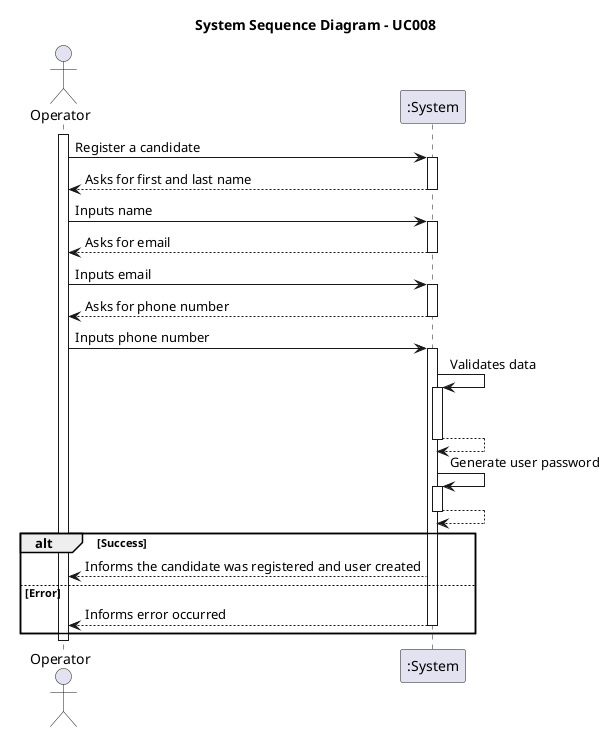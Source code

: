 @startuml

title System Sequence Diagram - UC008
actor Operator as Operator
participant ":System" as System

activate Operator

    Operator -> System : Register a candidate
    activate System

    System --> Operator : Asks for first and last name
    deactivate System

    Operator -> System : Inputs name
    activate System

    System --> Operator : Asks for email
    deactivate System

    Operator -> System : Inputs email
    activate System

    System --> Operator : Asks for phone number
    deactivate System

    Operator -> System : Inputs phone number
    activate System

    System -> System : Validates data
    alt success
    activate System

    System --> System
    deactivate System

    System -> System : Generate user password
    activate System

    System --> System
    deactivate System

        alt Success
        System --> Operator : Informs the candidate was registered and user created
        else Error
        System --> Operator : Informs error occurred
        deactivate System

        end alt

deactivate Operator


@enduml